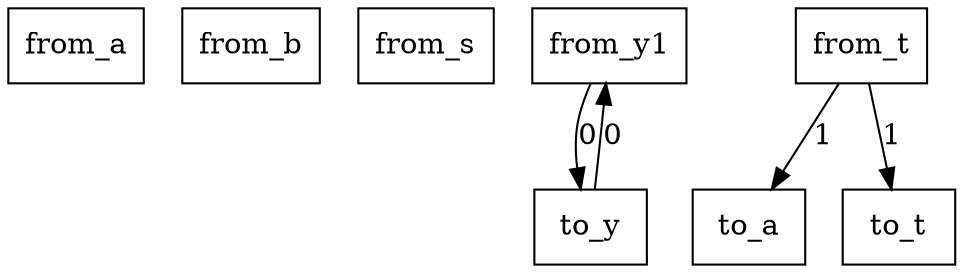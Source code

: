 digraph {
    graph [rankdir=TB
          ,bgcolor=transparent];
    node [shape=box
         ,fillcolor=white
         ,style=filled];
    0 [label=<from_a>];
    1 [label=<from_b>];
    2 [label=<from_s>];
    3 [label=<from_y1>];
    4 [label=<from_t>];
    5 [label=<to_a>];
    6 [label=<to_t>];
    7 [label=<to_y>];
    3 -> 7 [label=0];
    4 -> 5 [label=1];
    4 -> 6 [label=1];
    7 -> 3 [label=0];
}